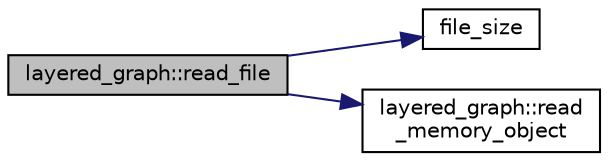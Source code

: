 digraph "layered_graph::read_file"
{
  edge [fontname="Helvetica",fontsize="10",labelfontname="Helvetica",labelfontsize="10"];
  node [fontname="Helvetica",fontsize="10",shape=record];
  rankdir="LR";
  Node537 [label="layered_graph::read_file",height=0.2,width=0.4,color="black", fillcolor="grey75", style="filled", fontcolor="black"];
  Node537 -> Node538 [color="midnightblue",fontsize="10",style="solid",fontname="Helvetica"];
  Node538 [label="file_size",height=0.2,width=0.4,color="black", fillcolor="white", style="filled",URL="$df/dbf/sajeeb_8_c.html#a5c37cf5785204b6e9adf647dc14d0e50"];
  Node537 -> Node539 [color="midnightblue",fontsize="10",style="solid",fontname="Helvetica"];
  Node539 [label="layered_graph::read\l_memory_object",height=0.2,width=0.4,color="black", fillcolor="white", style="filled",URL="$da/db1/classlayered__graph.html#a878db4284f9bc575020df526d7a0bce5"];
}
